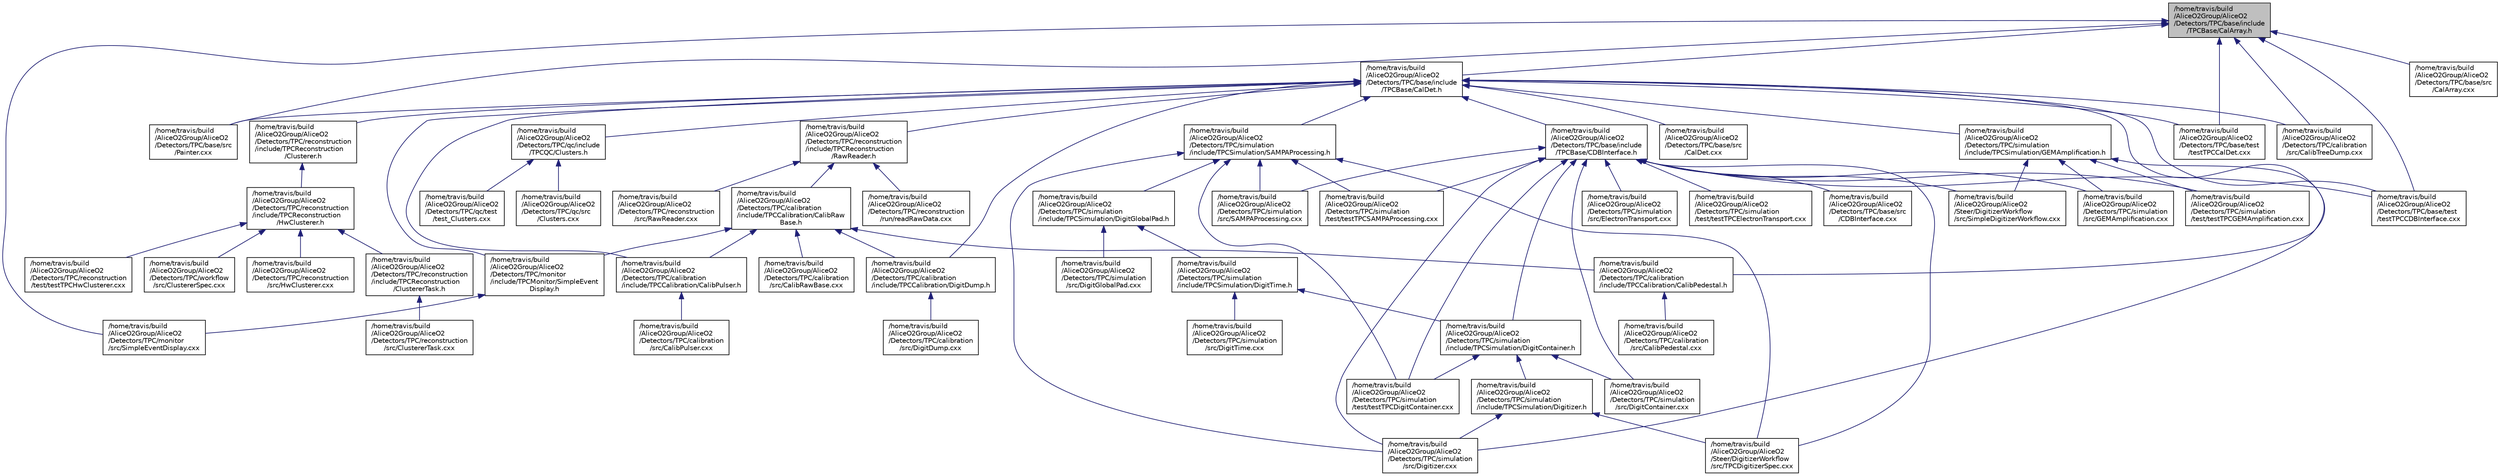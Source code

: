 digraph "/home/travis/build/AliceO2Group/AliceO2/Detectors/TPC/base/include/TPCBase/CalArray.h"
{
 // INTERACTIVE_SVG=YES
  bgcolor="transparent";
  edge [fontname="Helvetica",fontsize="10",labelfontname="Helvetica",labelfontsize="10"];
  node [fontname="Helvetica",fontsize="10",shape=record];
  Node37 [label="/home/travis/build\l/AliceO2Group/AliceO2\l/Detectors/TPC/base/include\l/TPCBase/CalArray.h",height=0.2,width=0.4,color="black", fillcolor="grey75", style="filled", fontcolor="black"];
  Node37 -> Node38 [dir="back",color="midnightblue",fontsize="10",style="solid",fontname="Helvetica"];
  Node38 [label="/home/travis/build\l/AliceO2Group/AliceO2\l/Detectors/TPC/base/include\l/TPCBase/CalDet.h",height=0.2,width=0.4,color="black",URL="$d6/d2b/TPC_2base_2include_2TPCBase_2CalDet_8h.html"];
  Node38 -> Node39 [dir="back",color="midnightblue",fontsize="10",style="solid",fontname="Helvetica"];
  Node39 [label="/home/travis/build\l/AliceO2Group/AliceO2\l/Detectors/TPC/base/include\l/TPCBase/CDBInterface.h",height=0.2,width=0.4,color="black",URL="$dc/df2/CDBInterface_8h.html",tooltip="Simple interface to the CDB manager. "];
  Node39 -> Node40 [dir="back",color="midnightblue",fontsize="10",style="solid",fontname="Helvetica"];
  Node40 [label="/home/travis/build\l/AliceO2Group/AliceO2\l/Detectors/TPC/base/src\l/CDBInterface.cxx",height=0.2,width=0.4,color="black",URL="$dc/d71/CDBInterface_8cxx.html"];
  Node39 -> Node41 [dir="back",color="midnightblue",fontsize="10",style="solid",fontname="Helvetica"];
  Node41 [label="/home/travis/build\l/AliceO2Group/AliceO2\l/Detectors/TPC/base/test\l/testTPCCDBInterface.cxx",height=0.2,width=0.4,color="black",URL="$d1/d8a/testTPCCDBInterface_8cxx.html"];
  Node39 -> Node42 [dir="back",color="midnightblue",fontsize="10",style="solid",fontname="Helvetica"];
  Node42 [label="/home/travis/build\l/AliceO2Group/AliceO2\l/Detectors/TPC/simulation\l/include/TPCSimulation/DigitContainer.h",height=0.2,width=0.4,color="black",URL="$dd/d94/DigitContainer_8h.html",tooltip="Definition of the Digit Container. "];
  Node42 -> Node43 [dir="back",color="midnightblue",fontsize="10",style="solid",fontname="Helvetica"];
  Node43 [label="/home/travis/build\l/AliceO2Group/AliceO2\l/Detectors/TPC/simulation\l/include/TPCSimulation/Digitizer.h",height=0.2,width=0.4,color="black",URL="$de/d92/TPC_2simulation_2include_2TPCSimulation_2Digitizer_8h.html"];
  Node43 -> Node44 [dir="back",color="midnightblue",fontsize="10",style="solid",fontname="Helvetica"];
  Node44 [label="/home/travis/build\l/AliceO2Group/AliceO2\l/Detectors/TPC/simulation\l/src/Digitizer.cxx",height=0.2,width=0.4,color="black",URL="$d7/d0a/TPC_2simulation_2src_2Digitizer_8cxx.html"];
  Node43 -> Node45 [dir="back",color="midnightblue",fontsize="10",style="solid",fontname="Helvetica"];
  Node45 [label="/home/travis/build\l/AliceO2Group/AliceO2\l/Steer/DigitizerWorkflow\l/src/TPCDigitizerSpec.cxx",height=0.2,width=0.4,color="black",URL="$d2/d0b/TPCDigitizerSpec_8cxx.html"];
  Node42 -> Node46 [dir="back",color="midnightblue",fontsize="10",style="solid",fontname="Helvetica"];
  Node46 [label="/home/travis/build\l/AliceO2Group/AliceO2\l/Detectors/TPC/simulation\l/src/DigitContainer.cxx",height=0.2,width=0.4,color="black",URL="$df/d53/DigitContainer_8cxx.html",tooltip="Implementation of the Digit Container. "];
  Node42 -> Node47 [dir="back",color="midnightblue",fontsize="10",style="solid",fontname="Helvetica"];
  Node47 [label="/home/travis/build\l/AliceO2Group/AliceO2\l/Detectors/TPC/simulation\l/test/testTPCDigitContainer.cxx",height=0.2,width=0.4,color="black",URL="$dd/d5e/testTPCDigitContainer_8cxx.html",tooltip="This task tests the DigitContainer of the TPC digitization. "];
  Node39 -> Node46 [dir="back",color="midnightblue",fontsize="10",style="solid",fontname="Helvetica"];
  Node39 -> Node44 [dir="back",color="midnightblue",fontsize="10",style="solid",fontname="Helvetica"];
  Node39 -> Node48 [dir="back",color="midnightblue",fontsize="10",style="solid",fontname="Helvetica"];
  Node48 [label="/home/travis/build\l/AliceO2Group/AliceO2\l/Detectors/TPC/simulation\l/src/ElectronTransport.cxx",height=0.2,width=0.4,color="black",URL="$d1/d98/ElectronTransport_8cxx.html",tooltip="Implementation of the electron transport. "];
  Node39 -> Node49 [dir="back",color="midnightblue",fontsize="10",style="solid",fontname="Helvetica"];
  Node49 [label="/home/travis/build\l/AliceO2Group/AliceO2\l/Detectors/TPC/simulation\l/src/GEMAmplification.cxx",height=0.2,width=0.4,color="black",URL="$db/d6c/GEMAmplification_8cxx.html",tooltip="Implementation of the GEM amplification. "];
  Node39 -> Node50 [dir="back",color="midnightblue",fontsize="10",style="solid",fontname="Helvetica"];
  Node50 [label="/home/travis/build\l/AliceO2Group/AliceO2\l/Detectors/TPC/simulation\l/src/SAMPAProcessing.cxx",height=0.2,width=0.4,color="black",URL="$d1/dd8/SAMPAProcessing_8cxx.html",tooltip="Implementation of the SAMPA response. "];
  Node39 -> Node47 [dir="back",color="midnightblue",fontsize="10",style="solid",fontname="Helvetica"];
  Node39 -> Node51 [dir="back",color="midnightblue",fontsize="10",style="solid",fontname="Helvetica"];
  Node51 [label="/home/travis/build\l/AliceO2Group/AliceO2\l/Detectors/TPC/simulation\l/test/testTPCElectronTransport.cxx",height=0.2,width=0.4,color="black",URL="$d4/d82/testTPCElectronTransport_8cxx.html",tooltip="This task tests the ElectronTransport module of the TPC digitization. "];
  Node39 -> Node52 [dir="back",color="midnightblue",fontsize="10",style="solid",fontname="Helvetica"];
  Node52 [label="/home/travis/build\l/AliceO2Group/AliceO2\l/Detectors/TPC/simulation\l/test/testTPCGEMAmplification.cxx",height=0.2,width=0.4,color="black",URL="$d5/d97/testTPCGEMAmplification_8cxx.html"];
  Node39 -> Node53 [dir="back",color="midnightblue",fontsize="10",style="solid",fontname="Helvetica"];
  Node53 [label="/home/travis/build\l/AliceO2Group/AliceO2\l/Detectors/TPC/simulation\l/test/testTPCSAMPAProcessing.cxx",height=0.2,width=0.4,color="black",URL="$d0/d5c/testTPCSAMPAProcessing_8cxx.html"];
  Node39 -> Node54 [dir="back",color="midnightblue",fontsize="10",style="solid",fontname="Helvetica"];
  Node54 [label="/home/travis/build\l/AliceO2Group/AliceO2\l/Steer/DigitizerWorkflow\l/src/SimpleDigitizerWorkflow.cxx",height=0.2,width=0.4,color="black",URL="$d2/dd7/SimpleDigitizerWorkflow_8cxx.html"];
  Node39 -> Node45 [dir="back",color="midnightblue",fontsize="10",style="solid",fontname="Helvetica"];
  Node38 -> Node55 [dir="back",color="midnightblue",fontsize="10",style="solid",fontname="Helvetica"];
  Node55 [label="/home/travis/build\l/AliceO2Group/AliceO2\l/Detectors/TPC/base/src\l/CalDet.cxx",height=0.2,width=0.4,color="black",URL="$d1/d01/TPC_2base_2src_2CalDet_8cxx.html"];
  Node38 -> Node56 [dir="back",color="midnightblue",fontsize="10",style="solid",fontname="Helvetica"];
  Node56 [label="/home/travis/build\l/AliceO2Group/AliceO2\l/Detectors/TPC/base/src\l/Painter.cxx",height=0.2,width=0.4,color="black",URL="$dd/d5f/Painter_8cxx.html"];
  Node38 -> Node57 [dir="back",color="midnightblue",fontsize="10",style="solid",fontname="Helvetica"];
  Node57 [label="/home/travis/build\l/AliceO2Group/AliceO2\l/Detectors/TPC/base/test\l/testTPCCalDet.cxx",height=0.2,width=0.4,color="black",URL="$d4/d43/testTPCCalDet_8cxx.html"];
  Node38 -> Node41 [dir="back",color="midnightblue",fontsize="10",style="solid",fontname="Helvetica"];
  Node38 -> Node58 [dir="back",color="midnightblue",fontsize="10",style="solid",fontname="Helvetica"];
  Node58 [label="/home/travis/build\l/AliceO2Group/AliceO2\l/Detectors/TPC/calibration\l/include/TPCCalibration/CalibPedestal.h",height=0.2,width=0.4,color="black",URL="$da/df1/CalibPedestal_8h.html"];
  Node58 -> Node59 [dir="back",color="midnightblue",fontsize="10",style="solid",fontname="Helvetica"];
  Node59 [label="/home/travis/build\l/AliceO2Group/AliceO2\l/Detectors/TPC/calibration\l/src/CalibPedestal.cxx",height=0.2,width=0.4,color="black",URL="$d6/d99/CalibPedestal_8cxx.html"];
  Node38 -> Node60 [dir="back",color="midnightblue",fontsize="10",style="solid",fontname="Helvetica"];
  Node60 [label="/home/travis/build\l/AliceO2Group/AliceO2\l/Detectors/TPC/calibration\l/include/TPCCalibration/CalibPulser.h",height=0.2,width=0.4,color="black",URL="$d2/d5d/CalibPulser_8h.html"];
  Node60 -> Node61 [dir="back",color="midnightblue",fontsize="10",style="solid",fontname="Helvetica"];
  Node61 [label="/home/travis/build\l/AliceO2Group/AliceO2\l/Detectors/TPC/calibration\l/src/CalibPulser.cxx",height=0.2,width=0.4,color="black",URL="$d4/ddc/CalibPulser_8cxx.html"];
  Node38 -> Node62 [dir="back",color="midnightblue",fontsize="10",style="solid",fontname="Helvetica"];
  Node62 [label="/home/travis/build\l/AliceO2Group/AliceO2\l/Detectors/TPC/calibration\l/include/TPCCalibration/DigitDump.h",height=0.2,width=0.4,color="black",URL="$d6/d25/DigitDump_8h.html"];
  Node62 -> Node63 [dir="back",color="midnightblue",fontsize="10",style="solid",fontname="Helvetica"];
  Node63 [label="/home/travis/build\l/AliceO2Group/AliceO2\l/Detectors/TPC/calibration\l/src/DigitDump.cxx",height=0.2,width=0.4,color="black",URL="$d6/d66/DigitDump_8cxx.html"];
  Node38 -> Node64 [dir="back",color="midnightblue",fontsize="10",style="solid",fontname="Helvetica"];
  Node64 [label="/home/travis/build\l/AliceO2Group/AliceO2\l/Detectors/TPC/calibration\l/src/CalibTreeDump.cxx",height=0.2,width=0.4,color="black",URL="$d2/d9a/CalibTreeDump_8cxx.html"];
  Node38 -> Node65 [dir="back",color="midnightblue",fontsize="10",style="solid",fontname="Helvetica"];
  Node65 [label="/home/travis/build\l/AliceO2Group/AliceO2\l/Detectors/TPC/monitor\l/include/TPCMonitor/SimpleEvent\lDisplay.h",height=0.2,width=0.4,color="black",URL="$db/dc3/SimpleEventDisplay_8h.html"];
  Node65 -> Node66 [dir="back",color="midnightblue",fontsize="10",style="solid",fontname="Helvetica"];
  Node66 [label="/home/travis/build\l/AliceO2Group/AliceO2\l/Detectors/TPC/monitor\l/src/SimpleEventDisplay.cxx",height=0.2,width=0.4,color="black",URL="$d9/df5/SimpleEventDisplay_8cxx.html"];
  Node38 -> Node67 [dir="back",color="midnightblue",fontsize="10",style="solid",fontname="Helvetica"];
  Node67 [label="/home/travis/build\l/AliceO2Group/AliceO2\l/Detectors/TPC/qc/include\l/TPCQC/Clusters.h",height=0.2,width=0.4,color="black",URL="$df/d01/Clusters_8h.html"];
  Node67 -> Node68 [dir="back",color="midnightblue",fontsize="10",style="solid",fontname="Helvetica"];
  Node68 [label="/home/travis/build\l/AliceO2Group/AliceO2\l/Detectors/TPC/qc/src\l/Clusters.cxx",height=0.2,width=0.4,color="black",URL="$d2/df2/Clusters_8cxx.html"];
  Node67 -> Node69 [dir="back",color="midnightblue",fontsize="10",style="solid",fontname="Helvetica"];
  Node69 [label="/home/travis/build\l/AliceO2Group/AliceO2\l/Detectors/TPC/qc/test\l/test_Clusters.cxx",height=0.2,width=0.4,color="black",URL="$d4/de0/test__Clusters_8cxx.html"];
  Node38 -> Node70 [dir="back",color="midnightblue",fontsize="10",style="solid",fontname="Helvetica"];
  Node70 [label="/home/travis/build\l/AliceO2Group/AliceO2\l/Detectors/TPC/reconstruction\l/include/TPCReconstruction\l/Clusterer.h",height=0.2,width=0.4,color="black",URL="$db/db1/TPC_2reconstruction_2include_2TPCReconstruction_2Clusterer_8h.html"];
  Node70 -> Node71 [dir="back",color="midnightblue",fontsize="10",style="solid",fontname="Helvetica"];
  Node71 [label="/home/travis/build\l/AliceO2Group/AliceO2\l/Detectors/TPC/reconstruction\l/include/TPCReconstruction\l/HwClusterer.h",height=0.2,width=0.4,color="black",URL="$de/df6/HwClusterer_8h.html",tooltip="Class for TPC HW cluster finding. "];
  Node71 -> Node72 [dir="back",color="midnightblue",fontsize="10",style="solid",fontname="Helvetica"];
  Node72 [label="/home/travis/build\l/AliceO2Group/AliceO2\l/Detectors/TPC/reconstruction\l/include/TPCReconstruction\l/ClustererTask.h",height=0.2,width=0.4,color="black",URL="$de/d64/TPC_2reconstruction_2include_2TPCReconstruction_2ClustererTask_8h.html"];
  Node72 -> Node73 [dir="back",color="midnightblue",fontsize="10",style="solid",fontname="Helvetica"];
  Node73 [label="/home/travis/build\l/AliceO2Group/AliceO2\l/Detectors/TPC/reconstruction\l/src/ClustererTask.cxx",height=0.2,width=0.4,color="black",URL="$d8/d0f/TPC_2reconstruction_2src_2ClustererTask_8cxx.html"];
  Node71 -> Node74 [dir="back",color="midnightblue",fontsize="10",style="solid",fontname="Helvetica"];
  Node74 [label="/home/travis/build\l/AliceO2Group/AliceO2\l/Detectors/TPC/reconstruction\l/src/HwClusterer.cxx",height=0.2,width=0.4,color="black",URL="$d4/d6c/HwClusterer_8cxx.html",tooltip="Hwclusterer for the TPC. "];
  Node71 -> Node75 [dir="back",color="midnightblue",fontsize="10",style="solid",fontname="Helvetica"];
  Node75 [label="/home/travis/build\l/AliceO2Group/AliceO2\l/Detectors/TPC/reconstruction\l/test/testTPCHwClusterer.cxx",height=0.2,width=0.4,color="black",URL="$df/d47/testTPCHwClusterer_8cxx.html",tooltip="This task tests the TPC HwClusterer. "];
  Node71 -> Node76 [dir="back",color="midnightblue",fontsize="10",style="solid",fontname="Helvetica"];
  Node76 [label="/home/travis/build\l/AliceO2Group/AliceO2\l/Detectors/TPC/workflow\l/src/ClustererSpec.cxx",height=0.2,width=0.4,color="black",URL="$d5/d17/TPC_2workflow_2src_2ClustererSpec_8cxx.html"];
  Node38 -> Node77 [dir="back",color="midnightblue",fontsize="10",style="solid",fontname="Helvetica"];
  Node77 [label="/home/travis/build\l/AliceO2Group/AliceO2\l/Detectors/TPC/reconstruction\l/include/TPCReconstruction\l/RawReader.h",height=0.2,width=0.4,color="black",URL="$d3/d11/RawReader_8h.html"];
  Node77 -> Node78 [dir="back",color="midnightblue",fontsize="10",style="solid",fontname="Helvetica"];
  Node78 [label="/home/travis/build\l/AliceO2Group/AliceO2\l/Detectors/TPC/calibration\l/include/TPCCalibration/CalibRaw\lBase.h",height=0.2,width=0.4,color="black",URL="$d7/dd7/CalibRawBase_8h.html"];
  Node78 -> Node58 [dir="back",color="midnightblue",fontsize="10",style="solid",fontname="Helvetica"];
  Node78 -> Node60 [dir="back",color="midnightblue",fontsize="10",style="solid",fontname="Helvetica"];
  Node78 -> Node62 [dir="back",color="midnightblue",fontsize="10",style="solid",fontname="Helvetica"];
  Node78 -> Node79 [dir="back",color="midnightblue",fontsize="10",style="solid",fontname="Helvetica"];
  Node79 [label="/home/travis/build\l/AliceO2Group/AliceO2\l/Detectors/TPC/calibration\l/src/CalibRawBase.cxx",height=0.2,width=0.4,color="black",URL="$d9/d74/CalibRawBase_8cxx.html"];
  Node78 -> Node65 [dir="back",color="midnightblue",fontsize="10",style="solid",fontname="Helvetica"];
  Node77 -> Node80 [dir="back",color="midnightblue",fontsize="10",style="solid",fontname="Helvetica"];
  Node80 [label="/home/travis/build\l/AliceO2Group/AliceO2\l/Detectors/TPC/reconstruction\l/run/readRawData.cxx",height=0.2,width=0.4,color="black",URL="$d0/db1/readRawData_8cxx.html"];
  Node77 -> Node81 [dir="back",color="midnightblue",fontsize="10",style="solid",fontname="Helvetica"];
  Node81 [label="/home/travis/build\l/AliceO2Group/AliceO2\l/Detectors/TPC/reconstruction\l/src/RawReader.cxx",height=0.2,width=0.4,color="black",URL="$d4/ddf/RawReader_8cxx.html"];
  Node38 -> Node82 [dir="back",color="midnightblue",fontsize="10",style="solid",fontname="Helvetica"];
  Node82 [label="/home/travis/build\l/AliceO2Group/AliceO2\l/Detectors/TPC/simulation\l/include/TPCSimulation/GEMAmplification.h",height=0.2,width=0.4,color="black",URL="$d9/d79/GEMAmplification_8h.html",tooltip="Definition of the GEM amplification. "];
  Node82 -> Node44 [dir="back",color="midnightblue",fontsize="10",style="solid",fontname="Helvetica"];
  Node82 -> Node49 [dir="back",color="midnightblue",fontsize="10",style="solid",fontname="Helvetica"];
  Node82 -> Node52 [dir="back",color="midnightblue",fontsize="10",style="solid",fontname="Helvetica"];
  Node82 -> Node54 [dir="back",color="midnightblue",fontsize="10",style="solid",fontname="Helvetica"];
  Node38 -> Node83 [dir="back",color="midnightblue",fontsize="10",style="solid",fontname="Helvetica"];
  Node83 [label="/home/travis/build\l/AliceO2Group/AliceO2\l/Detectors/TPC/simulation\l/include/TPCSimulation/SAMPAProcessing.h",height=0.2,width=0.4,color="black",URL="$d0/d45/SAMPAProcessing_8h.html",tooltip="Definition of the SAMPA response. "];
  Node83 -> Node84 [dir="back",color="midnightblue",fontsize="10",style="solid",fontname="Helvetica"];
  Node84 [label="/home/travis/build\l/AliceO2Group/AliceO2\l/Detectors/TPC/simulation\l/include/TPCSimulation/DigitGlobalPad.h",height=0.2,width=0.4,color="black",URL="$d5/dcb/DigitGlobalPad_8h.html",tooltip="Definition of the GlobalPad container. "];
  Node84 -> Node85 [dir="back",color="midnightblue",fontsize="10",style="solid",fontname="Helvetica"];
  Node85 [label="/home/travis/build\l/AliceO2Group/AliceO2\l/Detectors/TPC/simulation\l/include/TPCSimulation/DigitTime.h",height=0.2,width=0.4,color="black",URL="$d0/d60/DigitTime_8h.html",tooltip="Definition of the Time Bin container. "];
  Node85 -> Node42 [dir="back",color="midnightblue",fontsize="10",style="solid",fontname="Helvetica"];
  Node85 -> Node86 [dir="back",color="midnightblue",fontsize="10",style="solid",fontname="Helvetica"];
  Node86 [label="/home/travis/build\l/AliceO2Group/AliceO2\l/Detectors/TPC/simulation\l/src/DigitTime.cxx",height=0.2,width=0.4,color="black",URL="$dd/dcd/DigitTime_8cxx.html",tooltip="Implementation of the Time Bin container. "];
  Node84 -> Node87 [dir="back",color="midnightblue",fontsize="10",style="solid",fontname="Helvetica"];
  Node87 [label="/home/travis/build\l/AliceO2Group/AliceO2\l/Detectors/TPC/simulation\l/src/DigitGlobalPad.cxx",height=0.2,width=0.4,color="black",URL="$d1/ddd/DigitGlobalPad_8cxx.html",tooltip="Implementation of the Pad container. "];
  Node83 -> Node44 [dir="back",color="midnightblue",fontsize="10",style="solid",fontname="Helvetica"];
  Node83 -> Node50 [dir="back",color="midnightblue",fontsize="10",style="solid",fontname="Helvetica"];
  Node83 -> Node47 [dir="back",color="midnightblue",fontsize="10",style="solid",fontname="Helvetica"];
  Node83 -> Node53 [dir="back",color="midnightblue",fontsize="10",style="solid",fontname="Helvetica"];
  Node83 -> Node45 [dir="back",color="midnightblue",fontsize="10",style="solid",fontname="Helvetica"];
  Node37 -> Node88 [dir="back",color="midnightblue",fontsize="10",style="solid",fontname="Helvetica"];
  Node88 [label="/home/travis/build\l/AliceO2Group/AliceO2\l/Detectors/TPC/base/src\l/CalArray.cxx",height=0.2,width=0.4,color="black",URL="$d3/d96/CalArray_8cxx.html"];
  Node37 -> Node56 [dir="back",color="midnightblue",fontsize="10",style="solid",fontname="Helvetica"];
  Node37 -> Node57 [dir="back",color="midnightblue",fontsize="10",style="solid",fontname="Helvetica"];
  Node37 -> Node41 [dir="back",color="midnightblue",fontsize="10",style="solid",fontname="Helvetica"];
  Node37 -> Node64 [dir="back",color="midnightblue",fontsize="10",style="solid",fontname="Helvetica"];
  Node37 -> Node66 [dir="back",color="midnightblue",fontsize="10",style="solid",fontname="Helvetica"];
}
